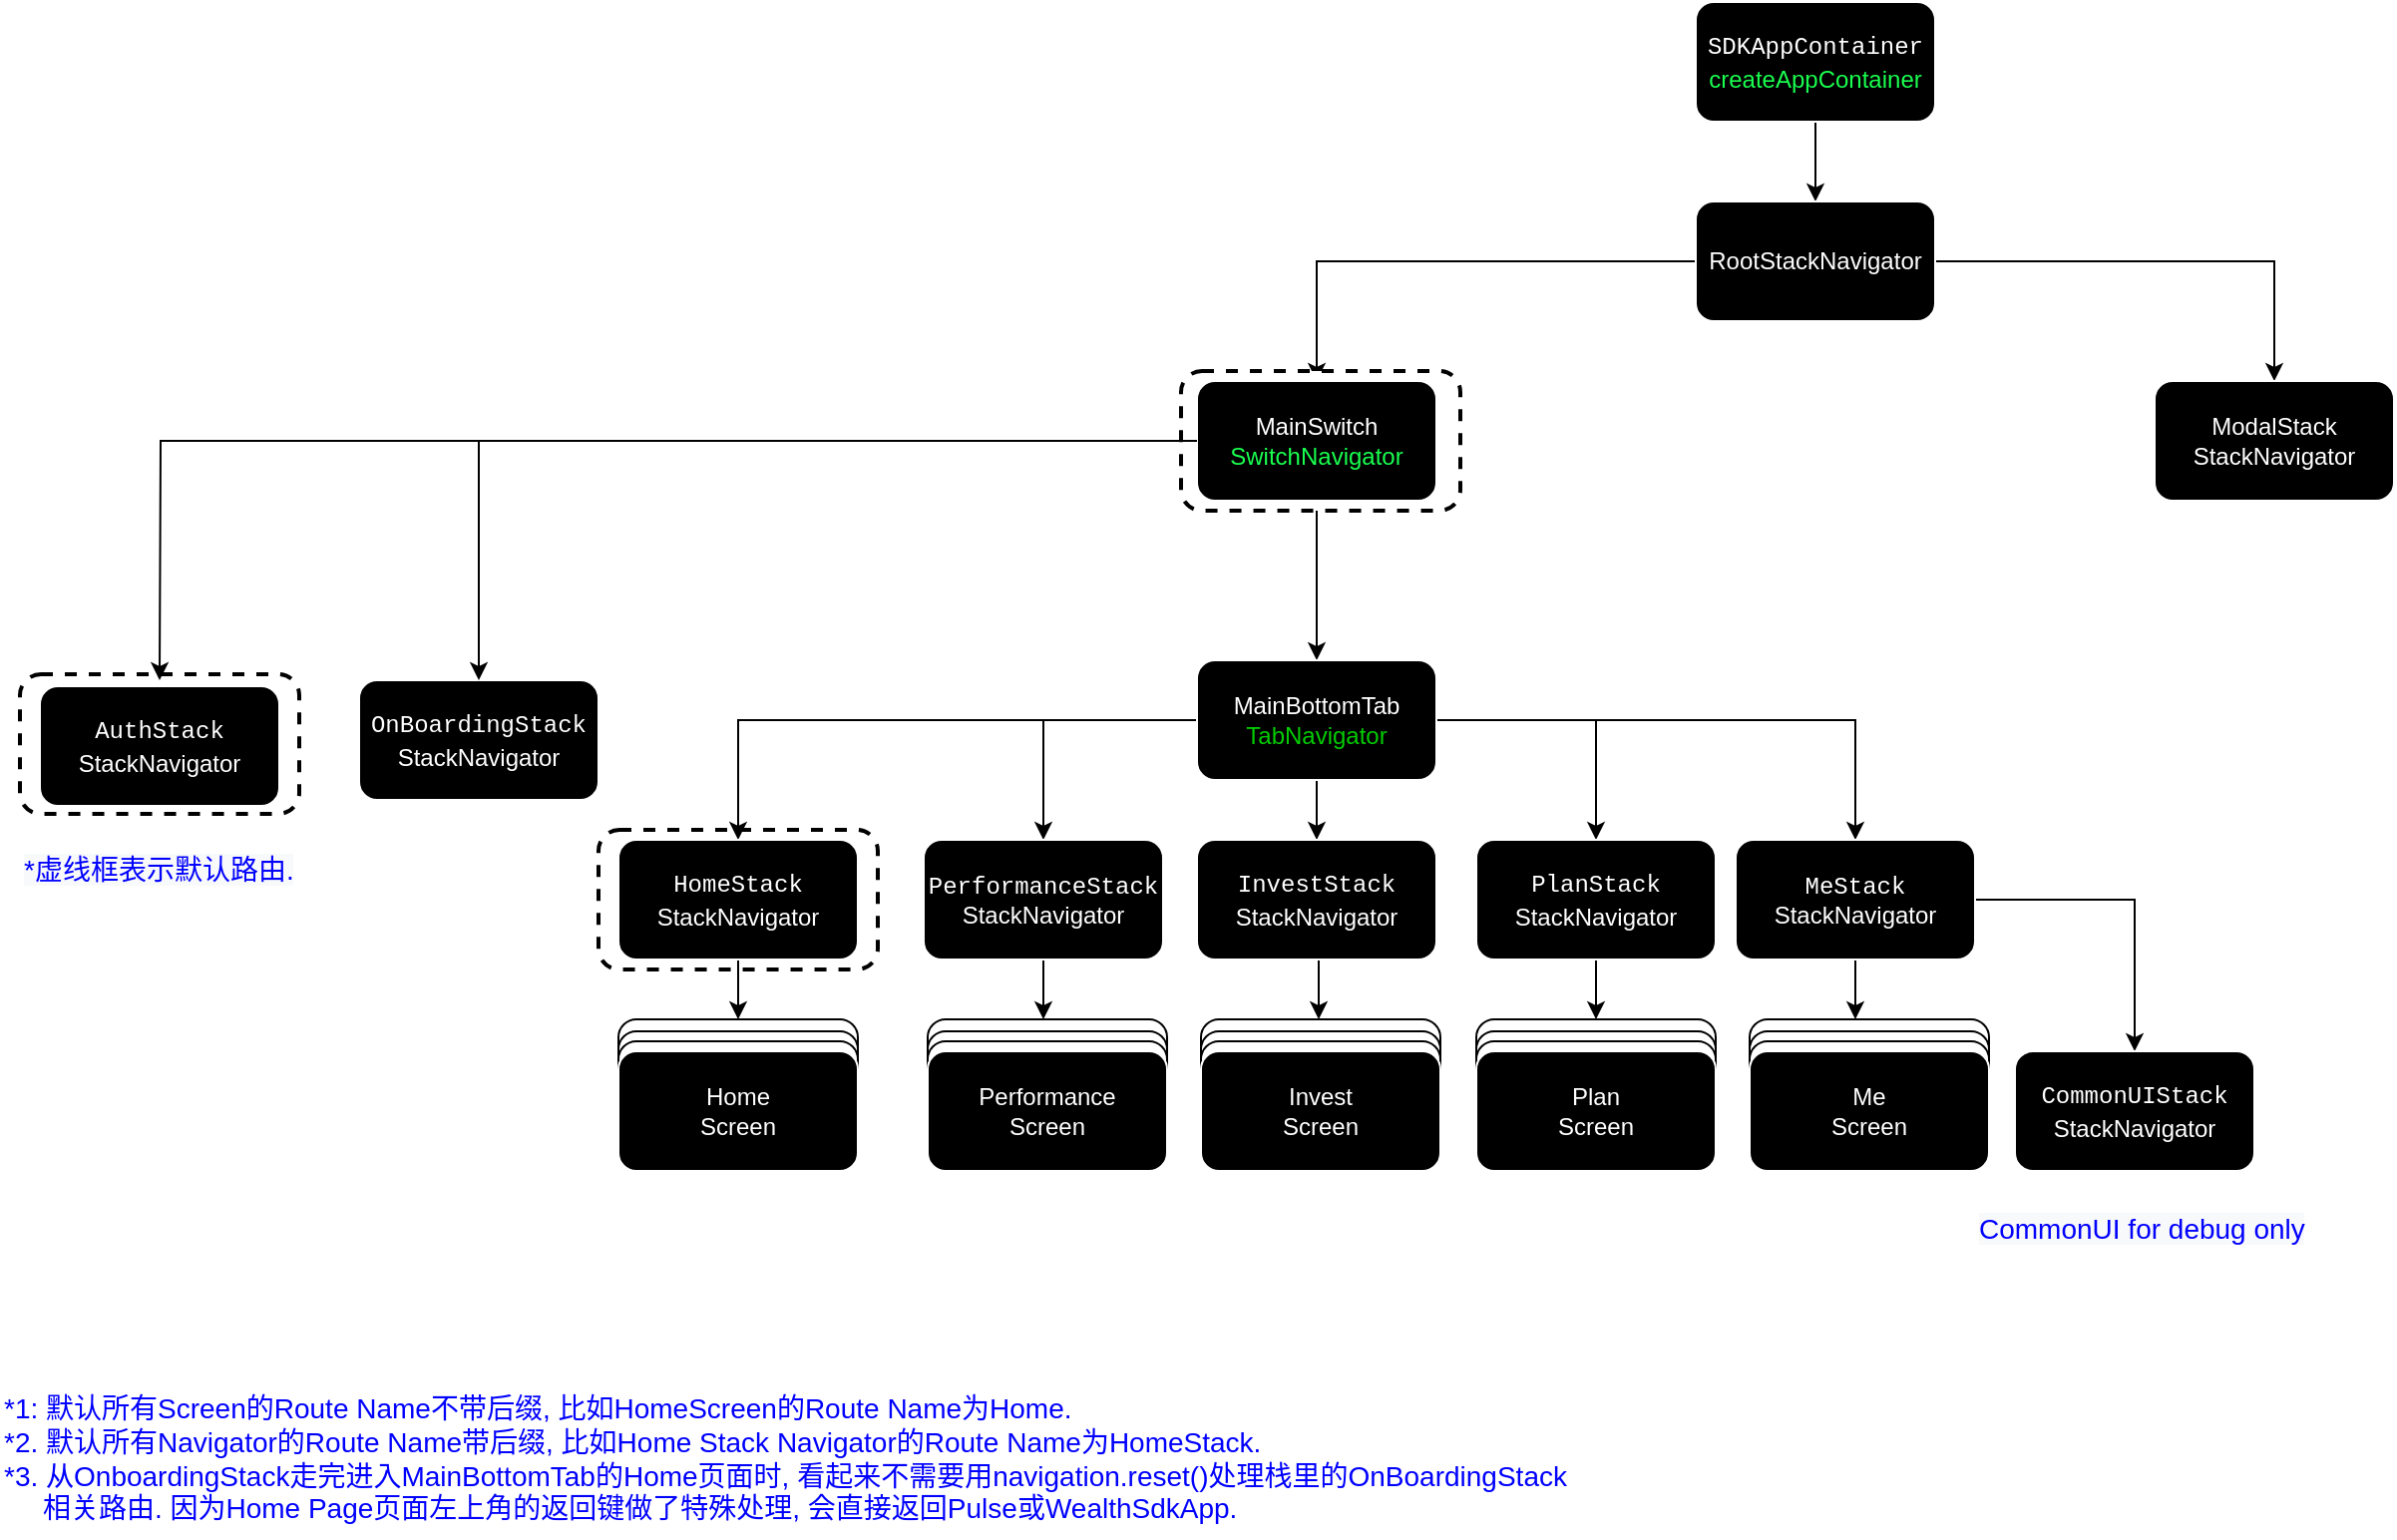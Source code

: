 <mxfile version="20.2.4" type="github">
  <diagram id="U4CRXdSrVp32AQLuLO-R" name="Page-1">
    <mxGraphModel dx="2100" dy="1154" grid="1" gridSize="10" guides="1" tooltips="1" connect="1" arrows="1" fold="1" page="1" pageScale="1" pageWidth="850" pageHeight="1100" math="0" shadow="0">
      <root>
        <mxCell id="0" />
        <mxCell id="1" parent="0" />
        <mxCell id="enGRcDQNnDHYaYnzMA-j-25" value="" style="rounded=1;whiteSpace=wrap;html=1;labelBackgroundColor=#000000;fontSize=10;fontColor=#FFFFFF;strokeColor=#000000;fillColor=#FFFFFF;dashed=1;strokeWidth=2;" parent="1" vertex="1">
          <mxGeometry x="-80" y="535" width="140" height="70" as="geometry" />
        </mxCell>
        <mxCell id="UnK_xTmOptzVjHZMryua-3" value="" style="edgeStyle=orthogonalEdgeStyle;rounded=0;orthogonalLoop=1;jettySize=auto;html=1;fontColor=#FFFFFF;" parent="1" source="UnK_xTmOptzVjHZMryua-1" target="UnK_xTmOptzVjHZMryua-2" edge="1">
          <mxGeometry relative="1" as="geometry" />
        </mxCell>
        <mxCell id="UnK_xTmOptzVjHZMryua-1" value="&lt;div style=&quot;font-family: Menlo, Monaco, &amp;quot;Courier New&amp;quot;, monospace; line-height: 18px;&quot;&gt;&lt;span style=&quot;background-color: rgb(0, 0, 0);&quot;&gt;SDKAppContainer&lt;/span&gt;&lt;/div&gt;&lt;span style=&quot;background-color: rgb(0, 0, 0);&quot;&gt;&lt;font color=&quot;#19ff4f&quot;&gt;createAppContainer&lt;/font&gt;&lt;br&gt;&lt;/span&gt;" style="rounded=1;whiteSpace=wrap;html=1;strokeColor=#FFFFFF;gradientColor=none;fillColor=#000000;fontColor=#FFFFFF;" parent="1" vertex="1">
          <mxGeometry x="470" y="120" width="120" height="60" as="geometry" />
        </mxCell>
        <mxCell id="UnK_xTmOptzVjHZMryua-5" value="" style="edgeStyle=orthogonalEdgeStyle;rounded=0;orthogonalLoop=1;jettySize=auto;html=1;fontColor=#FFFFFF;" parent="1" source="UnK_xTmOptzVjHZMryua-2" target="UnK_xTmOptzVjHZMryua-4" edge="1">
          <mxGeometry relative="1" as="geometry" />
        </mxCell>
        <mxCell id="UnK_xTmOptzVjHZMryua-13" value="" style="edgeStyle=orthogonalEdgeStyle;rounded=0;orthogonalLoop=1;jettySize=auto;html=1;fontColor=#19FF4F;" parent="1" source="UnK_xTmOptzVjHZMryua-2" target="UnK_xTmOptzVjHZMryua-12" edge="1">
          <mxGeometry relative="1" as="geometry" />
        </mxCell>
        <mxCell id="UnK_xTmOptzVjHZMryua-2" value="RootStackNavigator" style="whiteSpace=wrap;html=1;fillColor=#000000;strokeColor=#FFFFFF;fontColor=#FFFFFF;rounded=1;gradientColor=none;" parent="1" vertex="1">
          <mxGeometry x="470" y="220" width="120" height="60" as="geometry" />
        </mxCell>
        <mxCell id="Vh9QQWU_i6SXUbNRA8Q1-2" value="" style="edgeStyle=orthogonalEdgeStyle;rounded=0;orthogonalLoop=1;jettySize=auto;html=1;" parent="1" source="UnK_xTmOptzVjHZMryua-4" target="UnK_xTmOptzVjHZMryua-14" edge="1">
          <mxGeometry relative="1" as="geometry" />
        </mxCell>
        <mxCell id="UnK_xTmOptzVjHZMryua-8" value="&lt;div style=&quot;font-family: Menlo, Monaco, &amp;quot;Courier New&amp;quot;, monospace; line-height: 18px;&quot;&gt;&lt;span style=&quot;&quot;&gt;OnBoardingStack&lt;/span&gt;&lt;/div&gt;StackNavigator" style="whiteSpace=wrap;html=1;fillColor=#000000;strokeColor=#FFFFFF;fontColor=#FFFFFF;rounded=1;gradientColor=none;labelBackgroundColor=#000000;" parent="1" vertex="1">
          <mxGeometry x="-200" y="460" width="120" height="60" as="geometry" />
        </mxCell>
        <mxCell id="UnK_xTmOptzVjHZMryua-12" value="ModalStack&lt;br&gt;StackNavigator" style="whiteSpace=wrap;html=1;fillColor=#000000;strokeColor=#FFFFFF;fontColor=#FFFFFF;rounded=1;gradientColor=none;" parent="1" vertex="1">
          <mxGeometry x="700" y="310" width="120" height="60" as="geometry" />
        </mxCell>
        <mxCell id="UnK_xTmOptzVjHZMryua-17" value="" style="edgeStyle=orthogonalEdgeStyle;rounded=0;orthogonalLoop=1;jettySize=auto;html=1;fontColor=#00CC00;" parent="1" source="UnK_xTmOptzVjHZMryua-14" target="UnK_xTmOptzVjHZMryua-16" edge="1">
          <mxGeometry relative="1" as="geometry" />
        </mxCell>
        <mxCell id="UnK_xTmOptzVjHZMryua-20" value="" style="edgeStyle=orthogonalEdgeStyle;rounded=0;orthogonalLoop=1;jettySize=auto;html=1;fontColor=#00CC00;" parent="1" source="UnK_xTmOptzVjHZMryua-14" target="UnK_xTmOptzVjHZMryua-19" edge="1">
          <mxGeometry relative="1" as="geometry" />
        </mxCell>
        <mxCell id="UnK_xTmOptzVjHZMryua-22" value="" style="edgeStyle=orthogonalEdgeStyle;rounded=0;orthogonalLoop=1;jettySize=auto;html=1;fontColor=#00CC00;" parent="1" source="UnK_xTmOptzVjHZMryua-14" target="UnK_xTmOptzVjHZMryua-21" edge="1">
          <mxGeometry relative="1" as="geometry" />
        </mxCell>
        <mxCell id="UnK_xTmOptzVjHZMryua-24" value="" style="edgeStyle=orthogonalEdgeStyle;rounded=0;orthogonalLoop=1;jettySize=auto;html=1;fontColor=#00CC00;" parent="1" source="UnK_xTmOptzVjHZMryua-14" target="UnK_xTmOptzVjHZMryua-23" edge="1">
          <mxGeometry relative="1" as="geometry" />
        </mxCell>
        <mxCell id="UnK_xTmOptzVjHZMryua-26" value="" style="edgeStyle=orthogonalEdgeStyle;rounded=0;orthogonalLoop=1;jettySize=auto;html=1;fontColor=#00CC00;" parent="1" source="UnK_xTmOptzVjHZMryua-14" target="UnK_xTmOptzVjHZMryua-25" edge="1">
          <mxGeometry relative="1" as="geometry" />
        </mxCell>
        <mxCell id="UnK_xTmOptzVjHZMryua-14" value="MainBottomTab&lt;br&gt;&lt;font color=&quot;#00cc00&quot;&gt;TabNavigator&lt;/font&gt;" style="whiteSpace=wrap;html=1;fillColor=#000000;strokeColor=#FFFFFF;fontColor=#FFFFFF;rounded=1;gradientColor=none;" parent="1" vertex="1">
          <mxGeometry x="220" y="450" width="120" height="60" as="geometry" />
        </mxCell>
        <mxCell id="UnK_xTmOptzVjHZMryua-36" value="" style="edgeStyle=orthogonalEdgeStyle;rounded=0;orthogonalLoop=1;jettySize=auto;html=1;fontColor=#00CC00;" parent="1" source="UnK_xTmOptzVjHZMryua-16" target="UnK_xTmOptzVjHZMryua-35" edge="1">
          <mxGeometry relative="1" as="geometry" />
        </mxCell>
        <mxCell id="UnK_xTmOptzVjHZMryua-16" value="&lt;div style=&quot;font-family: Menlo, Monaco, &amp;quot;Courier New&amp;quot;, monospace; line-height: 18px;&quot;&gt;&lt;span style=&quot;&quot;&gt;HomeStack&lt;/span&gt;&lt;/div&gt;StackNavigator" style="whiteSpace=wrap;html=1;fillColor=#000000;strokeColor=#FFFFFF;fontColor=#FFFFFF;rounded=1;gradientColor=none;labelBackgroundColor=#000000;" parent="1" vertex="1">
          <mxGeometry x="-70" y="540" width="120" height="60" as="geometry" />
        </mxCell>
        <mxCell id="UnK_xTmOptzVjHZMryua-62" value="" style="edgeStyle=orthogonalEdgeStyle;rounded=0;orthogonalLoop=1;jettySize=auto;html=1;fontColor=#FFFFFF;entryX=0.5;entryY=0;entryDx=0;entryDy=0;" parent="1" source="UnK_xTmOptzVjHZMryua-19" edge="1">
          <mxGeometry relative="1" as="geometry">
            <mxPoint x="143" y="630" as="targetPoint" />
          </mxGeometry>
        </mxCell>
        <mxCell id="UnK_xTmOptzVjHZMryua-19" value="&lt;span style=&quot;font-family: Menlo, Monaco, &amp;quot;Courier New&amp;quot;, monospace;&quot;&gt;PerformanceStack&lt;br&gt;&lt;/span&gt;StackNavigator" style="whiteSpace=wrap;html=1;fillColor=#000000;strokeColor=#FFFFFF;fontColor=#FFFFFF;rounded=1;gradientColor=none;labelBackgroundColor=#000000;" parent="1" vertex="1">
          <mxGeometry x="83" y="540" width="120" height="60" as="geometry" />
        </mxCell>
        <mxCell id="UnK_xTmOptzVjHZMryua-63" value="" style="edgeStyle=orthogonalEdgeStyle;rounded=0;orthogonalLoop=1;jettySize=auto;html=1;fontColor=#FFFFFF;entryX=0.5;entryY=0;entryDx=0;entryDy=0;" parent="1" edge="1">
          <mxGeometry relative="1" as="geometry">
            <mxPoint x="279" y="600" as="sourcePoint" />
            <mxPoint x="281" y="630" as="targetPoint" />
          </mxGeometry>
        </mxCell>
        <mxCell id="UnK_xTmOptzVjHZMryua-21" value="&lt;div style=&quot;font-family: Menlo, Monaco, &amp;quot;Courier New&amp;quot;, monospace; line-height: 18px;&quot;&gt;&lt;span style=&quot;background-color: rgb(0, 0, 0);&quot;&gt;InvestStack&lt;/span&gt;&lt;/div&gt;StackNavigator" style="whiteSpace=wrap;html=1;fillColor=#000000;strokeColor=#FFFFFF;fontColor=#FFFFFF;rounded=1;gradientColor=none;" parent="1" vertex="1">
          <mxGeometry x="220" y="540" width="120" height="60" as="geometry" />
        </mxCell>
        <mxCell id="UnK_xTmOptzVjHZMryua-64" value="" style="edgeStyle=orthogonalEdgeStyle;rounded=0;orthogonalLoop=1;jettySize=auto;html=1;fontColor=#FFFFFF;entryX=0.5;entryY=0;entryDx=0;entryDy=0;" parent="1" source="UnK_xTmOptzVjHZMryua-23" edge="1">
          <mxGeometry relative="1" as="geometry">
            <mxPoint x="420" y="630" as="targetPoint" />
          </mxGeometry>
        </mxCell>
        <mxCell id="UnK_xTmOptzVjHZMryua-23" value="&lt;div style=&quot;font-family: Menlo, Monaco, &amp;quot;Courier New&amp;quot;, monospace; line-height: 18px;&quot;&gt;&lt;span style=&quot;&quot;&gt;PlanStack&lt;/span&gt;&lt;/div&gt;StackNavigator" style="whiteSpace=wrap;html=1;fillColor=#000000;strokeColor=#FFFFFF;fontColor=#FFFFFF;rounded=1;gradientColor=none;labelBackgroundColor=#000000;" parent="1" vertex="1">
          <mxGeometry x="360" y="540" width="120" height="60" as="geometry" />
        </mxCell>
        <mxCell id="UnK_xTmOptzVjHZMryua-65" value="" style="edgeStyle=orthogonalEdgeStyle;rounded=0;orthogonalLoop=1;jettySize=auto;html=1;fontColor=#FFFFFF;entryX=0.5;entryY=0;entryDx=0;entryDy=0;" parent="1" source="UnK_xTmOptzVjHZMryua-25" edge="1">
          <mxGeometry relative="1" as="geometry">
            <mxPoint x="550" y="630" as="targetPoint" />
          </mxGeometry>
        </mxCell>
        <mxCell id="S4LVO529WRslVXGB1CNq-1" style="edgeStyle=orthogonalEdgeStyle;rounded=0;orthogonalLoop=1;jettySize=auto;html=1;" edge="1" parent="1" source="UnK_xTmOptzVjHZMryua-25" target="UnK_xTmOptzVjHZMryua-27">
          <mxGeometry relative="1" as="geometry" />
        </mxCell>
        <mxCell id="UnK_xTmOptzVjHZMryua-25" value="&lt;span style=&quot;font-family: Menlo, Monaco, &amp;quot;Courier New&amp;quot;, monospace;&quot;&gt;MeStack&lt;br&gt;&lt;/span&gt;StackNavigator" style="whiteSpace=wrap;html=1;fillColor=#000000;strokeColor=#FFFFFF;fontColor=#FFFFFF;rounded=1;gradientColor=none;labelBackgroundColor=#000000;" parent="1" vertex="1">
          <mxGeometry x="490" y="540" width="120" height="60" as="geometry" />
        </mxCell>
        <mxCell id="UnK_xTmOptzVjHZMryua-27" value="&lt;div style=&quot;font-family: Menlo, Monaco, &amp;quot;Courier New&amp;quot;, monospace; line-height: 18px;&quot;&gt;&lt;span style=&quot;&quot;&gt;CommonUIStack&lt;/span&gt;&lt;/div&gt;StackNavigator" style="whiteSpace=wrap;html=1;fillColor=#000000;strokeColor=#FFFFFF;fontColor=#FFFFFF;rounded=1;gradientColor=none;labelBackgroundColor=#000000;" parent="1" vertex="1">
          <mxGeometry x="630" y="646" width="120" height="60" as="geometry" />
        </mxCell>
        <mxCell id="enGRcDQNnDHYaYnzMA-j-2" value="" style="group" parent="1" vertex="1" connectable="0">
          <mxGeometry x="-70" y="630" width="120" height="76" as="geometry" />
        </mxCell>
        <mxCell id="UnK_xTmOptzVjHZMryua-35" value="Home" style="whiteSpace=wrap;html=1;fillColor=#FFFFFF;strokeColor=#000000;fontColor=#FFFFFF;rounded=1;gradientColor=none;" parent="enGRcDQNnDHYaYnzMA-j-2" vertex="1">
          <mxGeometry width="120" height="60" as="geometry" />
        </mxCell>
        <mxCell id="UnK_xTmOptzVjHZMryua-37" value="Home" style="whiteSpace=wrap;html=1;fillColor=#FFFFFF;strokeColor=#000000;fontColor=#FFFFFF;rounded=1;gradientColor=none;" parent="enGRcDQNnDHYaYnzMA-j-2" vertex="1">
          <mxGeometry y="6" width="120" height="60" as="geometry" />
        </mxCell>
        <mxCell id="UnK_xTmOptzVjHZMryua-38" value="Home" style="whiteSpace=wrap;html=1;fillColor=#FFFFFF;strokeColor=#000000;fontColor=#FFFFFF;rounded=1;gradientColor=none;" parent="enGRcDQNnDHYaYnzMA-j-2" vertex="1">
          <mxGeometry y="11" width="120" height="60" as="geometry" />
        </mxCell>
        <mxCell id="UnK_xTmOptzVjHZMryua-39" value="Home&lt;br&gt;Screen" style="whiteSpace=wrap;html=1;fillColor=#000000;strokeColor=#FFFFFF;fontColor=#FFFFFF;rounded=1;gradientColor=none;" parent="enGRcDQNnDHYaYnzMA-j-2" vertex="1">
          <mxGeometry y="16" width="120" height="60" as="geometry" />
        </mxCell>
        <mxCell id="enGRcDQNnDHYaYnzMA-j-3" value="" style="group" parent="1" vertex="1" connectable="0">
          <mxGeometry x="85" y="630" width="120" height="76" as="geometry" />
        </mxCell>
        <mxCell id="enGRcDQNnDHYaYnzMA-j-4" value="Home" style="whiteSpace=wrap;html=1;fillColor=#FFFFFF;strokeColor=#000000;fontColor=#FFFFFF;rounded=1;gradientColor=none;" parent="enGRcDQNnDHYaYnzMA-j-3" vertex="1">
          <mxGeometry width="120" height="60" as="geometry" />
        </mxCell>
        <mxCell id="enGRcDQNnDHYaYnzMA-j-5" value="Home" style="whiteSpace=wrap;html=1;fillColor=#FFFFFF;strokeColor=#000000;fontColor=#FFFFFF;rounded=1;gradientColor=none;" parent="enGRcDQNnDHYaYnzMA-j-3" vertex="1">
          <mxGeometry y="6" width="120" height="60" as="geometry" />
        </mxCell>
        <mxCell id="enGRcDQNnDHYaYnzMA-j-6" value="Home" style="whiteSpace=wrap;html=1;fillColor=#FFFFFF;strokeColor=#000000;fontColor=#FFFFFF;rounded=1;gradientColor=none;" parent="enGRcDQNnDHYaYnzMA-j-3" vertex="1">
          <mxGeometry y="11" width="120" height="60" as="geometry" />
        </mxCell>
        <mxCell id="enGRcDQNnDHYaYnzMA-j-7" value="Performance&lt;br&gt;Screen" style="whiteSpace=wrap;html=1;fillColor=#000000;strokeColor=#FFFFFF;fontColor=#FFFFFF;rounded=1;gradientColor=none;" parent="enGRcDQNnDHYaYnzMA-j-3" vertex="1">
          <mxGeometry y="16" width="120" height="60" as="geometry" />
        </mxCell>
        <mxCell id="enGRcDQNnDHYaYnzMA-j-8" value="" style="group" parent="1" vertex="1" connectable="0">
          <mxGeometry x="222" y="630" width="120" height="76" as="geometry" />
        </mxCell>
        <mxCell id="enGRcDQNnDHYaYnzMA-j-9" value="Home" style="whiteSpace=wrap;html=1;fillColor=#FFFFFF;strokeColor=#000000;fontColor=#FFFFFF;rounded=1;gradientColor=none;" parent="enGRcDQNnDHYaYnzMA-j-8" vertex="1">
          <mxGeometry width="120" height="60" as="geometry" />
        </mxCell>
        <mxCell id="enGRcDQNnDHYaYnzMA-j-10" value="Home" style="whiteSpace=wrap;html=1;fillColor=#FFFFFF;strokeColor=#000000;fontColor=#FFFFFF;rounded=1;gradientColor=none;" parent="enGRcDQNnDHYaYnzMA-j-8" vertex="1">
          <mxGeometry y="6" width="120" height="60" as="geometry" />
        </mxCell>
        <mxCell id="enGRcDQNnDHYaYnzMA-j-11" value="Home" style="whiteSpace=wrap;html=1;fillColor=#FFFFFF;strokeColor=#000000;fontColor=#FFFFFF;rounded=1;gradientColor=none;" parent="enGRcDQNnDHYaYnzMA-j-8" vertex="1">
          <mxGeometry y="11" width="120" height="60" as="geometry" />
        </mxCell>
        <mxCell id="enGRcDQNnDHYaYnzMA-j-12" value="Invest&lt;br&gt;Screen" style="whiteSpace=wrap;html=1;fillColor=#000000;strokeColor=#FFFFFF;fontColor=#FFFFFF;rounded=1;gradientColor=none;" parent="enGRcDQNnDHYaYnzMA-j-8" vertex="1">
          <mxGeometry y="16" width="120" height="60" as="geometry" />
        </mxCell>
        <mxCell id="enGRcDQNnDHYaYnzMA-j-13" value="" style="group" parent="1" vertex="1" connectable="0">
          <mxGeometry x="360" y="630" width="120" height="76" as="geometry" />
        </mxCell>
        <mxCell id="enGRcDQNnDHYaYnzMA-j-14" value="Home" style="whiteSpace=wrap;html=1;fillColor=#FFFFFF;strokeColor=#000000;fontColor=#FFFFFF;rounded=1;gradientColor=none;" parent="enGRcDQNnDHYaYnzMA-j-13" vertex="1">
          <mxGeometry width="120" height="60" as="geometry" />
        </mxCell>
        <mxCell id="enGRcDQNnDHYaYnzMA-j-15" value="Home" style="whiteSpace=wrap;html=1;fillColor=#FFFFFF;strokeColor=#000000;fontColor=#FFFFFF;rounded=1;gradientColor=none;" parent="enGRcDQNnDHYaYnzMA-j-13" vertex="1">
          <mxGeometry y="6" width="120" height="60" as="geometry" />
        </mxCell>
        <mxCell id="enGRcDQNnDHYaYnzMA-j-16" value="Home" style="whiteSpace=wrap;html=1;fillColor=#FFFFFF;strokeColor=#000000;fontColor=#FFFFFF;rounded=1;gradientColor=none;" parent="enGRcDQNnDHYaYnzMA-j-13" vertex="1">
          <mxGeometry y="11" width="120" height="60" as="geometry" />
        </mxCell>
        <mxCell id="enGRcDQNnDHYaYnzMA-j-17" value="Plan&lt;br&gt;Screen" style="whiteSpace=wrap;html=1;fillColor=#000000;strokeColor=#FFFFFF;fontColor=#FFFFFF;rounded=1;gradientColor=none;" parent="enGRcDQNnDHYaYnzMA-j-13" vertex="1">
          <mxGeometry y="16" width="120" height="60" as="geometry" />
        </mxCell>
        <mxCell id="enGRcDQNnDHYaYnzMA-j-18" value="" style="group" parent="1" vertex="1" connectable="0">
          <mxGeometry x="497" y="630" width="120" height="76" as="geometry" />
        </mxCell>
        <mxCell id="enGRcDQNnDHYaYnzMA-j-19" value="Home" style="whiteSpace=wrap;html=1;fillColor=#FFFFFF;strokeColor=#000000;fontColor=#FFFFFF;rounded=1;gradientColor=none;" parent="enGRcDQNnDHYaYnzMA-j-18" vertex="1">
          <mxGeometry width="120" height="60" as="geometry" />
        </mxCell>
        <mxCell id="enGRcDQNnDHYaYnzMA-j-20" value="Home" style="whiteSpace=wrap;html=1;fillColor=#FFFFFF;strokeColor=#000000;fontColor=#FFFFFF;rounded=1;gradientColor=none;" parent="enGRcDQNnDHYaYnzMA-j-18" vertex="1">
          <mxGeometry y="6" width="120" height="60" as="geometry" />
        </mxCell>
        <mxCell id="enGRcDQNnDHYaYnzMA-j-21" value="Home" style="whiteSpace=wrap;html=1;fillColor=#FFFFFF;strokeColor=#000000;fontColor=#FFFFFF;rounded=1;gradientColor=none;" parent="enGRcDQNnDHYaYnzMA-j-18" vertex="1">
          <mxGeometry y="11" width="120" height="60" as="geometry" />
        </mxCell>
        <mxCell id="enGRcDQNnDHYaYnzMA-j-22" value="Me&lt;br&gt;Screen" style="whiteSpace=wrap;html=1;fillColor=#000000;strokeColor=#FFFFFF;fontColor=#FFFFFF;rounded=1;gradientColor=none;" parent="enGRcDQNnDHYaYnzMA-j-18" vertex="1">
          <mxGeometry y="16" width="120" height="60" as="geometry" />
        </mxCell>
        <mxCell id="enGRcDQNnDHYaYnzMA-j-28" value="&lt;font style=&quot;font-size: 14px;&quot;&gt;*1: 默认所有Screen的Route Name不带后缀, 比如HomeScreen的Route Name为Home.&lt;br style=&quot;font-size: 14px;&quot;&gt;*2. 默认所有Navigator的Route Name带后缀, 比如Home Stack Navigator的Route Name为HomeStack.&lt;span style=&quot;text-align: center; background-color: rgb(255, 255, 255); font-size: 14px;&quot;&gt;&lt;br style=&quot;font-size: 14px;&quot;&gt;*3. 从OnboardingStack走完进入MainBottomTab的Home页面时, 看起来不需要用navigation.reset()处理栈里的OnBoardingStack&lt;br&gt;&amp;nbsp; &amp;nbsp; &amp;nbsp;相关路由. 因为Home Page页面左上角的返回键做了特殊处理, 会直接返回Pulse或WealthSdkApp.&lt;/span&gt;&lt;span style=&quot;text-align: center; background-color: rgb(255, 255, 255); font-size: 14px;&quot;&gt;&lt;br style=&quot;font-size: 14px;&quot;&gt;&lt;/span&gt;&lt;/font&gt;" style="text;html=1;align=left;verticalAlign=middle;resizable=0;points=[];autosize=1;strokeColor=none;fillColor=none;fontColor=#0000FF;fontStyle=0;fontSize=14;" parent="1" vertex="1">
          <mxGeometry x="-380" y="810" width="810" height="80" as="geometry" />
        </mxCell>
        <mxCell id="enGRcDQNnDHYaYnzMA-j-29" value="&lt;span style=&quot;box-sizing: border-box; font-family: SFMono-Regular, Menlo, Monaco, Consolas, &amp;quot;Liberation Mono&amp;quot;, &amp;quot;Courier New&amp;quot;, monospace; font-size: 10px; text-align: start; background-color: rgb(246, 248, 250);&quot; class=&quot;token method function property-access&quot;&gt;&lt;br style=&quot;font-size: 10px;&quot;&gt;&lt;/span&gt;" style="text;html=1;align=center;verticalAlign=middle;resizable=0;points=[];autosize=1;strokeColor=none;fillColor=none;fontColor=#00CC00;fontSize=10;" parent="1" vertex="1">
          <mxGeometry x="90" y="790" width="20" height="30" as="geometry" />
        </mxCell>
        <mxCell id="Vh9QQWU_i6SXUbNRA8Q1-1" value="" style="group" parent="1" vertex="1" connectable="0">
          <mxGeometry x="-370" y="457" width="140" height="70" as="geometry" />
        </mxCell>
        <mxCell id="enGRcDQNnDHYaYnzMA-j-24" value="" style="rounded=1;whiteSpace=wrap;html=1;labelBackgroundColor=#000000;fontSize=10;fontColor=#FFFFFF;strokeColor=#000000;fillColor=#FFFFFF;dashed=1;strokeWidth=2;" parent="Vh9QQWU_i6SXUbNRA8Q1-1" vertex="1">
          <mxGeometry width="140" height="70" as="geometry" />
        </mxCell>
        <mxCell id="UnK_xTmOptzVjHZMryua-6" value="&lt;div style=&quot;font-family: Menlo, Monaco, &amp;quot;Courier New&amp;quot;, monospace; line-height: 18px;&quot;&gt;&lt;span style=&quot;&quot;&gt;AuthStack&lt;/span&gt;&lt;/div&gt;StackNavigator" style="whiteSpace=wrap;html=1;fillColor=#000000;strokeColor=#FFFFFF;fontColor=#FFFFFF;rounded=1;gradientColor=none;labelBackgroundColor=#000000;" parent="Vh9QQWU_i6SXUbNRA8Q1-1" vertex="1">
          <mxGeometry x="10" y="6" width="120" height="60" as="geometry" />
        </mxCell>
        <mxCell id="Vh9QQWU_i6SXUbNRA8Q1-3" value="" style="group" parent="1" vertex="1" connectable="0">
          <mxGeometry x="212" y="305" width="140" height="70" as="geometry" />
        </mxCell>
        <mxCell id="enGRcDQNnDHYaYnzMA-j-26" value="" style="rounded=1;whiteSpace=wrap;html=1;labelBackgroundColor=#000000;fontSize=10;fontColor=#FFFFFF;strokeColor=#000000;fillColor=#FFFFFF;dashed=1;strokeWidth=2;" parent="Vh9QQWU_i6SXUbNRA8Q1-3" vertex="1">
          <mxGeometry width="140" height="70" as="geometry" />
        </mxCell>
        <mxCell id="UnK_xTmOptzVjHZMryua-4" value="MainSwitch&lt;br&gt;&lt;font color=&quot;#19ff4f&quot;&gt;SwitchNavigator&lt;/font&gt;" style="whiteSpace=wrap;html=1;fillColor=#000000;strokeColor=#FFFFFF;fontColor=#FFFFFF;rounded=1;gradientColor=none;" parent="Vh9QQWU_i6SXUbNRA8Q1-3" vertex="1">
          <mxGeometry x="8" y="5" width="120" height="60" as="geometry" />
        </mxCell>
        <mxCell id="Vh9QQWU_i6SXUbNRA8Q1-4" style="edgeStyle=orthogonalEdgeStyle;rounded=0;orthogonalLoop=1;jettySize=auto;html=1;" parent="1" source="UnK_xTmOptzVjHZMryua-4" edge="1">
          <mxGeometry relative="1" as="geometry">
            <mxPoint x="-300" y="460" as="targetPoint" />
          </mxGeometry>
        </mxCell>
        <mxCell id="Vh9QQWU_i6SXUbNRA8Q1-5" style="edgeStyle=orthogonalEdgeStyle;rounded=0;orthogonalLoop=1;jettySize=auto;html=1;" parent="1" source="UnK_xTmOptzVjHZMryua-4" target="UnK_xTmOptzVjHZMryua-8" edge="1">
          <mxGeometry relative="1" as="geometry" />
        </mxCell>
        <mxCell id="1SCohnmMFBW-_MSJiEp5-1" value="&lt;span style=&quot;color: rgb(0, 0, 255); font-family: Helvetica; font-size: 14px; font-style: normal; font-variant-ligatures: normal; font-variant-caps: normal; font-weight: 400; letter-spacing: normal; orphans: 2; text-align: left; text-indent: 0px; text-transform: none; widows: 2; word-spacing: 0px; -webkit-text-stroke-width: 0px; background-color: rgb(248, 249, 250); text-decoration-thickness: initial; text-decoration-style: initial; text-decoration-color: initial; float: none; display: inline !important;&quot;&gt;*虚线框表示默认路由.&lt;/span&gt;" style="text;whiteSpace=wrap;html=1;" parent="1" vertex="1">
          <mxGeometry x="-370" y="540" width="180" height="40" as="geometry" />
        </mxCell>
        <mxCell id="S4LVO529WRslVXGB1CNq-2" value="&lt;span style=&quot;color: rgb(0, 0, 255); font-family: Helvetica; font-size: 14px; font-style: normal; font-variant-ligatures: normal; font-variant-caps: normal; font-weight: 400; letter-spacing: normal; orphans: 2; text-align: left; text-indent: 0px; text-transform: none; widows: 2; word-spacing: 0px; -webkit-text-stroke-width: 0px; background-color: rgb(248, 249, 250); text-decoration-thickness: initial; text-decoration-style: initial; text-decoration-color: initial; float: none; display: inline !important;&quot;&gt;CommonUI for debug only&lt;/span&gt;" style="text;whiteSpace=wrap;html=1;" vertex="1" parent="1">
          <mxGeometry x="610" y="720" width="180" height="40" as="geometry" />
        </mxCell>
      </root>
    </mxGraphModel>
  </diagram>
</mxfile>
